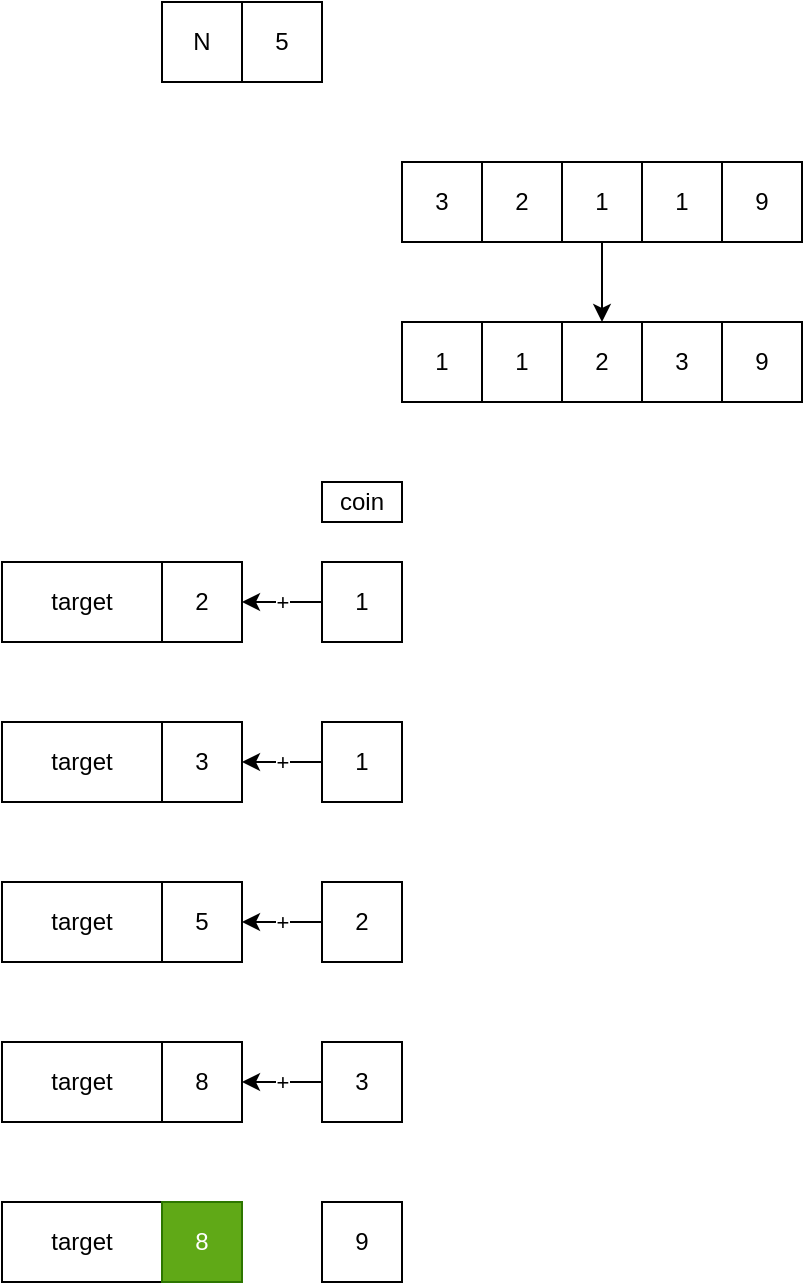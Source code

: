 <mxfile version="20.3.0" type="device"><diagram id="TE7dqf7MMseYx3sEQV6W" name="페이지-1"><mxGraphModel dx="1185" dy="714" grid="1" gridSize="10" guides="1" tooltips="1" connect="1" arrows="1" fold="1" page="1" pageScale="1" pageWidth="10000" pageHeight="10000" math="0" shadow="0"><root><mxCell id="0"/><mxCell id="1" parent="0"/><mxCell id="dy6ph9PDt4bZqOam_Yj8-1" value="N" style="rounded=0;whiteSpace=wrap;html=1;" vertex="1" parent="1"><mxGeometry x="120" y="40" width="40" height="40" as="geometry"/></mxCell><mxCell id="dy6ph9PDt4bZqOam_Yj8-2" value="5" style="rounded=0;whiteSpace=wrap;html=1;" vertex="1" parent="1"><mxGeometry x="160" y="40" width="40" height="40" as="geometry"/></mxCell><mxCell id="dy6ph9PDt4bZqOam_Yj8-3" value="3" style="rounded=0;whiteSpace=wrap;html=1;" vertex="1" parent="1"><mxGeometry x="240" y="120" width="40" height="40" as="geometry"/></mxCell><mxCell id="dy6ph9PDt4bZqOam_Yj8-4" value="2" style="rounded=0;whiteSpace=wrap;html=1;" vertex="1" parent="1"><mxGeometry x="280" y="120" width="40" height="40" as="geometry"/></mxCell><mxCell id="dy6ph9PDt4bZqOam_Yj8-15" style="edgeStyle=orthogonalEdgeStyle;rounded=0;orthogonalLoop=1;jettySize=auto;html=1;entryX=0.5;entryY=0;entryDx=0;entryDy=0;" edge="1" parent="1" source="dy6ph9PDt4bZqOam_Yj8-5" target="dy6ph9PDt4bZqOam_Yj8-11"><mxGeometry relative="1" as="geometry"/></mxCell><mxCell id="dy6ph9PDt4bZqOam_Yj8-5" value="1" style="rounded=0;whiteSpace=wrap;html=1;" vertex="1" parent="1"><mxGeometry x="320" y="120" width="40" height="40" as="geometry"/></mxCell><mxCell id="dy6ph9PDt4bZqOam_Yj8-6" value="1" style="rounded=0;whiteSpace=wrap;html=1;" vertex="1" parent="1"><mxGeometry x="360" y="120" width="40" height="40" as="geometry"/></mxCell><mxCell id="dy6ph9PDt4bZqOam_Yj8-7" value="9" style="rounded=0;whiteSpace=wrap;html=1;" vertex="1" parent="1"><mxGeometry x="400" y="120" width="40" height="40" as="geometry"/></mxCell><mxCell id="dy6ph9PDt4bZqOam_Yj8-8" value="target" style="rounded=0;whiteSpace=wrap;html=1;" vertex="1" parent="1"><mxGeometry x="40" y="320" width="80" height="40" as="geometry"/></mxCell><mxCell id="dy6ph9PDt4bZqOam_Yj8-9" value="2" style="rounded=0;whiteSpace=wrap;html=1;" vertex="1" parent="1"><mxGeometry x="120" y="320" width="40" height="40" as="geometry"/></mxCell><mxCell id="dy6ph9PDt4bZqOam_Yj8-10" value="3" style="rounded=0;whiteSpace=wrap;html=1;" vertex="1" parent="1"><mxGeometry x="360" y="200" width="40" height="40" as="geometry"/></mxCell><mxCell id="dy6ph9PDt4bZqOam_Yj8-11" value="2" style="rounded=0;whiteSpace=wrap;html=1;" vertex="1" parent="1"><mxGeometry x="320" y="200" width="40" height="40" as="geometry"/></mxCell><mxCell id="dy6ph9PDt4bZqOam_Yj8-12" value="1" style="rounded=0;whiteSpace=wrap;html=1;" vertex="1" parent="1"><mxGeometry x="240" y="200" width="40" height="40" as="geometry"/></mxCell><mxCell id="dy6ph9PDt4bZqOam_Yj8-13" value="1" style="rounded=0;whiteSpace=wrap;html=1;" vertex="1" parent="1"><mxGeometry x="280" y="200" width="40" height="40" as="geometry"/></mxCell><mxCell id="dy6ph9PDt4bZqOam_Yj8-14" value="9" style="rounded=0;whiteSpace=wrap;html=1;" vertex="1" parent="1"><mxGeometry x="400" y="200" width="40" height="40" as="geometry"/></mxCell><mxCell id="dy6ph9PDt4bZqOam_Yj8-20" value="+" style="edgeStyle=orthogonalEdgeStyle;rounded=0;orthogonalLoop=1;jettySize=auto;html=1;" edge="1" parent="1" source="dy6ph9PDt4bZqOam_Yj8-16" target="dy6ph9PDt4bZqOam_Yj8-9"><mxGeometry relative="1" as="geometry"/></mxCell><mxCell id="dy6ph9PDt4bZqOam_Yj8-16" value="1" style="rounded=0;whiteSpace=wrap;html=1;" vertex="1" parent="1"><mxGeometry x="200" y="320" width="40" height="40" as="geometry"/></mxCell><mxCell id="dy6ph9PDt4bZqOam_Yj8-17" value="target" style="rounded=0;whiteSpace=wrap;html=1;" vertex="1" parent="1"><mxGeometry x="40" y="400" width="80" height="40" as="geometry"/></mxCell><mxCell id="dy6ph9PDt4bZqOam_Yj8-18" value="3" style="rounded=0;whiteSpace=wrap;html=1;" vertex="1" parent="1"><mxGeometry x="120" y="400" width="40" height="40" as="geometry"/></mxCell><mxCell id="dy6ph9PDt4bZqOam_Yj8-23" value="+" style="edgeStyle=orthogonalEdgeStyle;rounded=0;orthogonalLoop=1;jettySize=auto;html=1;" edge="1" parent="1" source="dy6ph9PDt4bZqOam_Yj8-21" target="dy6ph9PDt4bZqOam_Yj8-18"><mxGeometry relative="1" as="geometry"/></mxCell><mxCell id="dy6ph9PDt4bZqOam_Yj8-21" value="1" style="rounded=0;whiteSpace=wrap;html=1;" vertex="1" parent="1"><mxGeometry x="200" y="400" width="40" height="40" as="geometry"/></mxCell><mxCell id="dy6ph9PDt4bZqOam_Yj8-22" value="coin" style="rounded=0;whiteSpace=wrap;html=1;" vertex="1" parent="1"><mxGeometry x="200" y="280" width="40" height="20" as="geometry"/></mxCell><mxCell id="dy6ph9PDt4bZqOam_Yj8-25" value="target" style="rounded=0;whiteSpace=wrap;html=1;" vertex="1" parent="1"><mxGeometry x="40" y="480" width="80" height="40" as="geometry"/></mxCell><mxCell id="dy6ph9PDt4bZqOam_Yj8-26" value="5" style="rounded=0;whiteSpace=wrap;html=1;" vertex="1" parent="1"><mxGeometry x="120" y="480" width="40" height="40" as="geometry"/></mxCell><mxCell id="dy6ph9PDt4bZqOam_Yj8-29" value="+" style="edgeStyle=orthogonalEdgeStyle;rounded=0;orthogonalLoop=1;jettySize=auto;html=1;" edge="1" parent="1" source="dy6ph9PDt4bZqOam_Yj8-28" target="dy6ph9PDt4bZqOam_Yj8-26"><mxGeometry relative="1" as="geometry"/></mxCell><mxCell id="dy6ph9PDt4bZqOam_Yj8-28" value="2" style="rounded=0;whiteSpace=wrap;html=1;" vertex="1" parent="1"><mxGeometry x="200" y="480" width="40" height="40" as="geometry"/></mxCell><mxCell id="dy6ph9PDt4bZqOam_Yj8-30" value="target" style="rounded=0;whiteSpace=wrap;html=1;" vertex="1" parent="1"><mxGeometry x="40" y="560" width="80" height="40" as="geometry"/></mxCell><mxCell id="dy6ph9PDt4bZqOam_Yj8-31" value="8" style="rounded=0;whiteSpace=wrap;html=1;" vertex="1" parent="1"><mxGeometry x="120" y="560" width="40" height="40" as="geometry"/></mxCell><mxCell id="dy6ph9PDt4bZqOam_Yj8-32" value="+" style="edgeStyle=orthogonalEdgeStyle;rounded=0;orthogonalLoop=1;jettySize=auto;html=1;" edge="1" source="dy6ph9PDt4bZqOam_Yj8-33" target="dy6ph9PDt4bZqOam_Yj8-31" parent="1"><mxGeometry relative="1" as="geometry"/></mxCell><mxCell id="dy6ph9PDt4bZqOam_Yj8-33" value="3" style="rounded=0;whiteSpace=wrap;html=1;" vertex="1" parent="1"><mxGeometry x="200" y="560" width="40" height="40" as="geometry"/></mxCell><mxCell id="dy6ph9PDt4bZqOam_Yj8-34" value="target" style="rounded=0;whiteSpace=wrap;html=1;" vertex="1" parent="1"><mxGeometry x="40" y="640" width="80" height="40" as="geometry"/></mxCell><mxCell id="dy6ph9PDt4bZqOam_Yj8-35" value="8" style="rounded=0;whiteSpace=wrap;html=1;fillColor=#60a917;fontColor=#ffffff;strokeColor=#2D7600;" vertex="1" parent="1"><mxGeometry x="120" y="640" width="40" height="40" as="geometry"/></mxCell><mxCell id="dy6ph9PDt4bZqOam_Yj8-36" value="9" style="rounded=0;whiteSpace=wrap;html=1;" vertex="1" parent="1"><mxGeometry x="200" y="640" width="40" height="40" as="geometry"/></mxCell></root></mxGraphModel></diagram></mxfile>